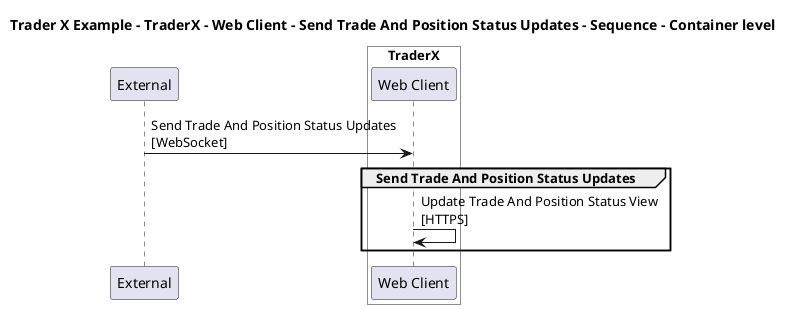 @startuml

title Trader X Example - TraderX - Web Client - Send Trade And Position Status Updates - Sequence - Container level

participant "External" as C4InterFlow.SoftwareSystems.ExternalSystem

box "TraderX" #White
    participant "Web Client" as TraderXExample.SoftwareSystems.TraderX.Containers.WebClient
end box


C4InterFlow.SoftwareSystems.ExternalSystem -> TraderXExample.SoftwareSystems.TraderX.Containers.WebClient : Send Trade And Position Status Updates\n[WebSocket]
group Send Trade And Position Status Updates
TraderXExample.SoftwareSystems.TraderX.Containers.WebClient -> TraderXExample.SoftwareSystems.TraderX.Containers.WebClient : Update Trade And Position Status View\n[HTTPS]
end


@enduml
